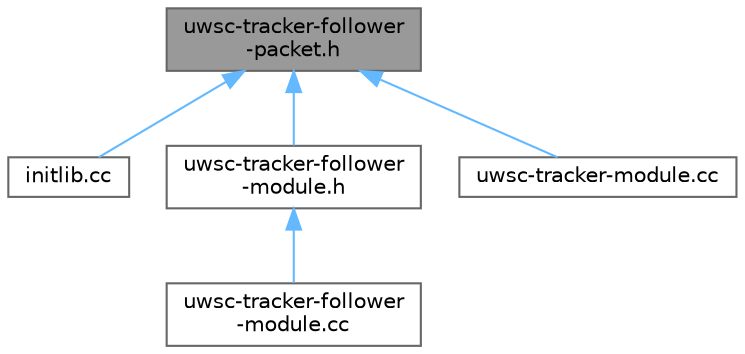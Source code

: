 digraph "uwsc-tracker-follower-packet.h"
{
 // LATEX_PDF_SIZE
  bgcolor="transparent";
  edge [fontname=Helvetica,fontsize=10,labelfontname=Helvetica,labelfontsize=10];
  node [fontname=Helvetica,fontsize=10,shape=box,height=0.2,width=0.4];
  Node1 [id="Node000001",label="uwsc-tracker-follower\l-packet.h",height=0.2,width=0.4,color="gray40", fillcolor="grey60", style="filled", fontcolor="black",tooltip=" "];
  Node1 -> Node2 [id="edge1_Node000001_Node000002",dir="back",color="steelblue1",style="solid",tooltip=" "];
  Node2 [id="Node000002",label="initlib.cc",height=0.2,width=0.4,color="grey40", fillcolor="white", style="filled",URL="$DESERT__Addons_2uwswarm__control_2initlib_8cc.html",tooltip="Provides the initialization of uwswarm_control libraries."];
  Node1 -> Node3 [id="edge2_Node000001_Node000003",dir="back",color="steelblue1",style="solid",tooltip=" "];
  Node3 [id="Node000003",label="uwsc-tracker-follower\l-module.h",height=0.2,width=0.4,color="grey40", fillcolor="white", style="filled",URL="$uwsc-tracker-follower-module_8h.html",tooltip="Provides the definition of the class UWSCFTRACKER."];
  Node3 -> Node4 [id="edge3_Node000003_Node000004",dir="back",color="steelblue1",style="solid",tooltip=" "];
  Node4 [id="Node000004",label="uwsc-tracker-follower\l-module.cc",height=0.2,width=0.4,color="grey40", fillcolor="white", style="filled",URL="$uwsc-tracker-follower-module_8cc.html",tooltip="Provides the UWSCFTRACKER class implementation."];
  Node1 -> Node5 [id="edge4_Node000001_Node000005",dir="back",color="steelblue1",style="solid",tooltip=" "];
  Node5 [id="Node000005",label="uwsc-tracker-module.cc",height=0.2,width=0.4,color="grey40", fillcolor="white", style="filled",URL="$uwsc-tracker-module_8cc.html",tooltip="Provides the UWSCTRACKER class implementation."];
}

